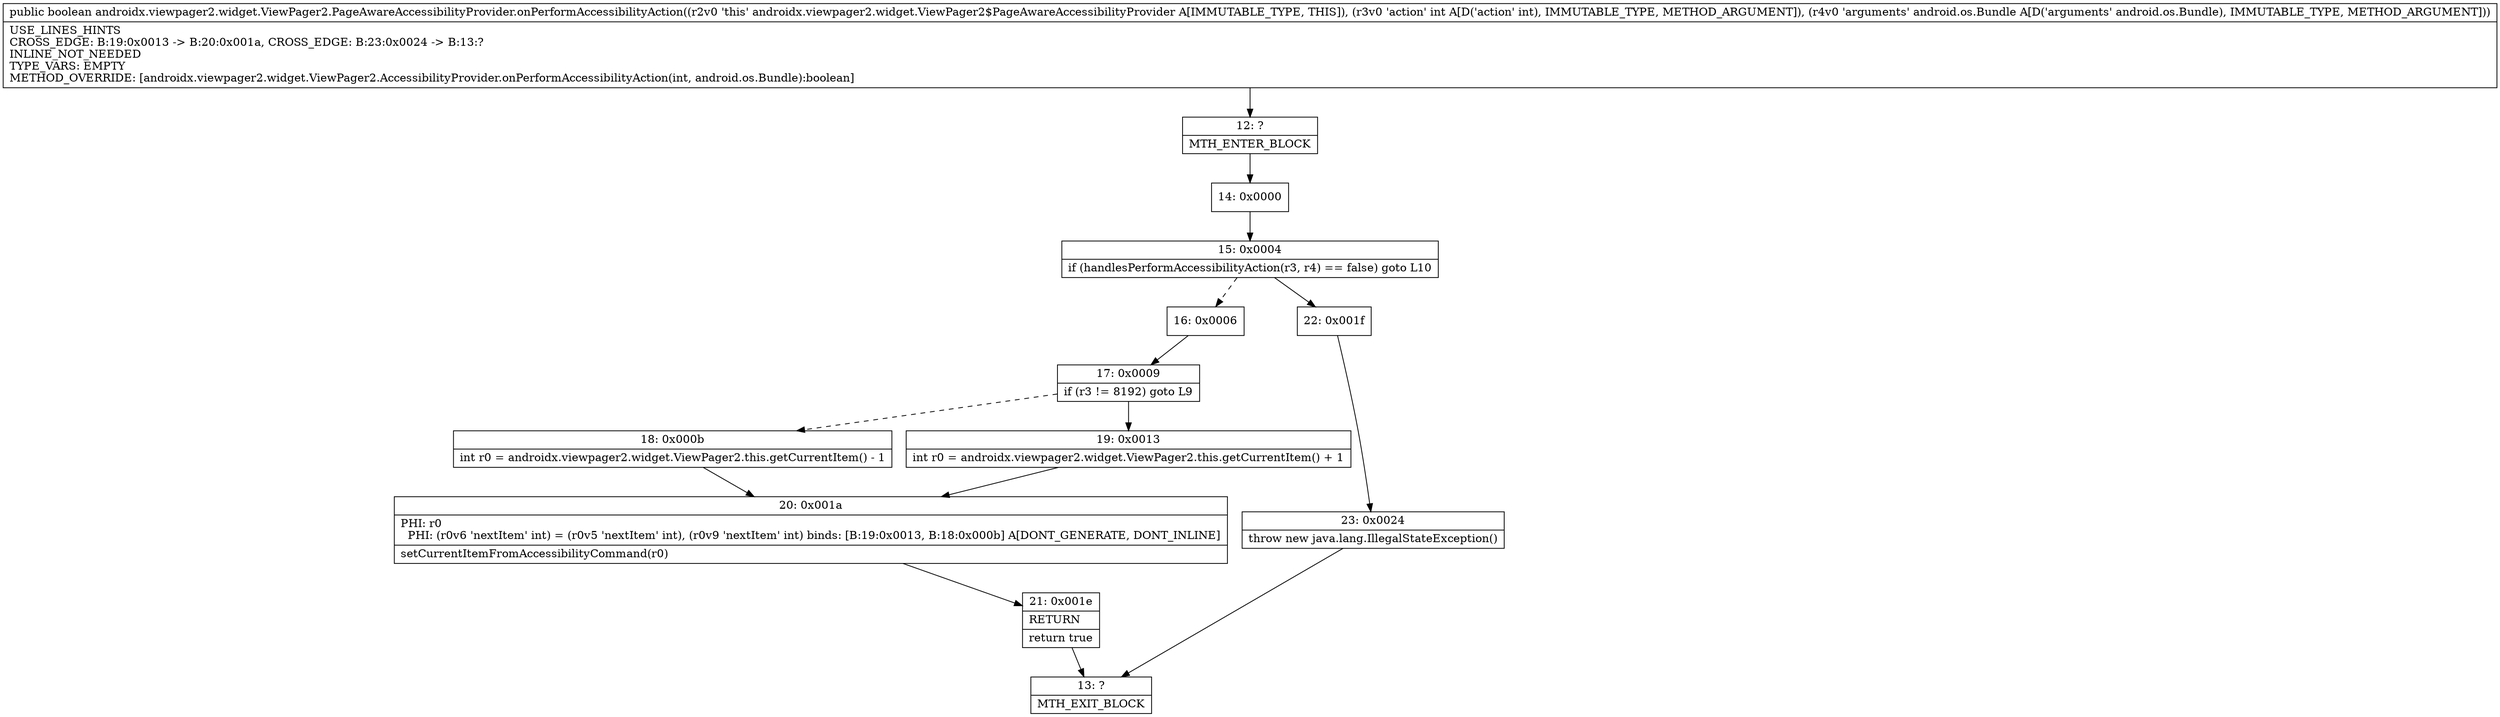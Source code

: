 digraph "CFG forandroidx.viewpager2.widget.ViewPager2.PageAwareAccessibilityProvider.onPerformAccessibilityAction(ILandroid\/os\/Bundle;)Z" {
Node_12 [shape=record,label="{12\:\ ?|MTH_ENTER_BLOCK\l}"];
Node_14 [shape=record,label="{14\:\ 0x0000}"];
Node_15 [shape=record,label="{15\:\ 0x0004|if (handlesPerformAccessibilityAction(r3, r4) == false) goto L10\l}"];
Node_16 [shape=record,label="{16\:\ 0x0006}"];
Node_17 [shape=record,label="{17\:\ 0x0009|if (r3 != 8192) goto L9\l}"];
Node_18 [shape=record,label="{18\:\ 0x000b|int r0 = androidx.viewpager2.widget.ViewPager2.this.getCurrentItem() \- 1\l}"];
Node_20 [shape=record,label="{20\:\ 0x001a|PHI: r0 \l  PHI: (r0v6 'nextItem' int) = (r0v5 'nextItem' int), (r0v9 'nextItem' int) binds: [B:19:0x0013, B:18:0x000b] A[DONT_GENERATE, DONT_INLINE]\l|setCurrentItemFromAccessibilityCommand(r0)\l}"];
Node_21 [shape=record,label="{21\:\ 0x001e|RETURN\l|return true\l}"];
Node_13 [shape=record,label="{13\:\ ?|MTH_EXIT_BLOCK\l}"];
Node_19 [shape=record,label="{19\:\ 0x0013|int r0 = androidx.viewpager2.widget.ViewPager2.this.getCurrentItem() + 1\l}"];
Node_22 [shape=record,label="{22\:\ 0x001f}"];
Node_23 [shape=record,label="{23\:\ 0x0024|throw new java.lang.IllegalStateException()\l}"];
MethodNode[shape=record,label="{public boolean androidx.viewpager2.widget.ViewPager2.PageAwareAccessibilityProvider.onPerformAccessibilityAction((r2v0 'this' androidx.viewpager2.widget.ViewPager2$PageAwareAccessibilityProvider A[IMMUTABLE_TYPE, THIS]), (r3v0 'action' int A[D('action' int), IMMUTABLE_TYPE, METHOD_ARGUMENT]), (r4v0 'arguments' android.os.Bundle A[D('arguments' android.os.Bundle), IMMUTABLE_TYPE, METHOD_ARGUMENT]))  | USE_LINES_HINTS\lCROSS_EDGE: B:19:0x0013 \-\> B:20:0x001a, CROSS_EDGE: B:23:0x0024 \-\> B:13:?\lINLINE_NOT_NEEDED\lTYPE_VARS: EMPTY\lMETHOD_OVERRIDE: [androidx.viewpager2.widget.ViewPager2.AccessibilityProvider.onPerformAccessibilityAction(int, android.os.Bundle):boolean]\l}"];
MethodNode -> Node_12;Node_12 -> Node_14;
Node_14 -> Node_15;
Node_15 -> Node_16[style=dashed];
Node_15 -> Node_22;
Node_16 -> Node_17;
Node_17 -> Node_18[style=dashed];
Node_17 -> Node_19;
Node_18 -> Node_20;
Node_20 -> Node_21;
Node_21 -> Node_13;
Node_19 -> Node_20;
Node_22 -> Node_23;
Node_23 -> Node_13;
}

